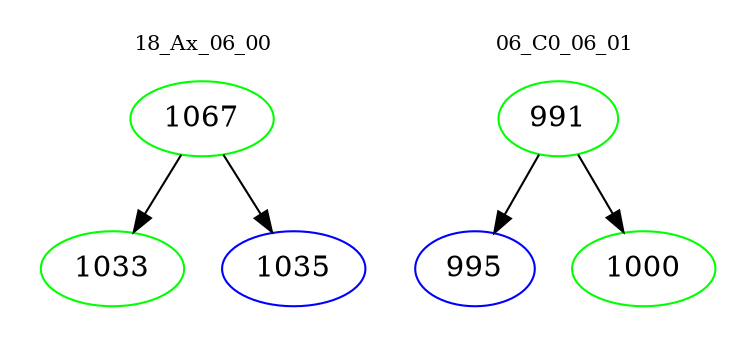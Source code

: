 digraph{
subgraph cluster_0 {
color = white
label = "18_Ax_06_00";
fontsize=10;
T0_1067 [label="1067", color="green"]
T0_1067 -> T0_1033 [color="black"]
T0_1033 [label="1033", color="green"]
T0_1067 -> T0_1035 [color="black"]
T0_1035 [label="1035", color="blue"]
}
subgraph cluster_1 {
color = white
label = "06_C0_06_01";
fontsize=10;
T1_991 [label="991", color="green"]
T1_991 -> T1_995 [color="black"]
T1_995 [label="995", color="blue"]
T1_991 -> T1_1000 [color="black"]
T1_1000 [label="1000", color="green"]
}
}
